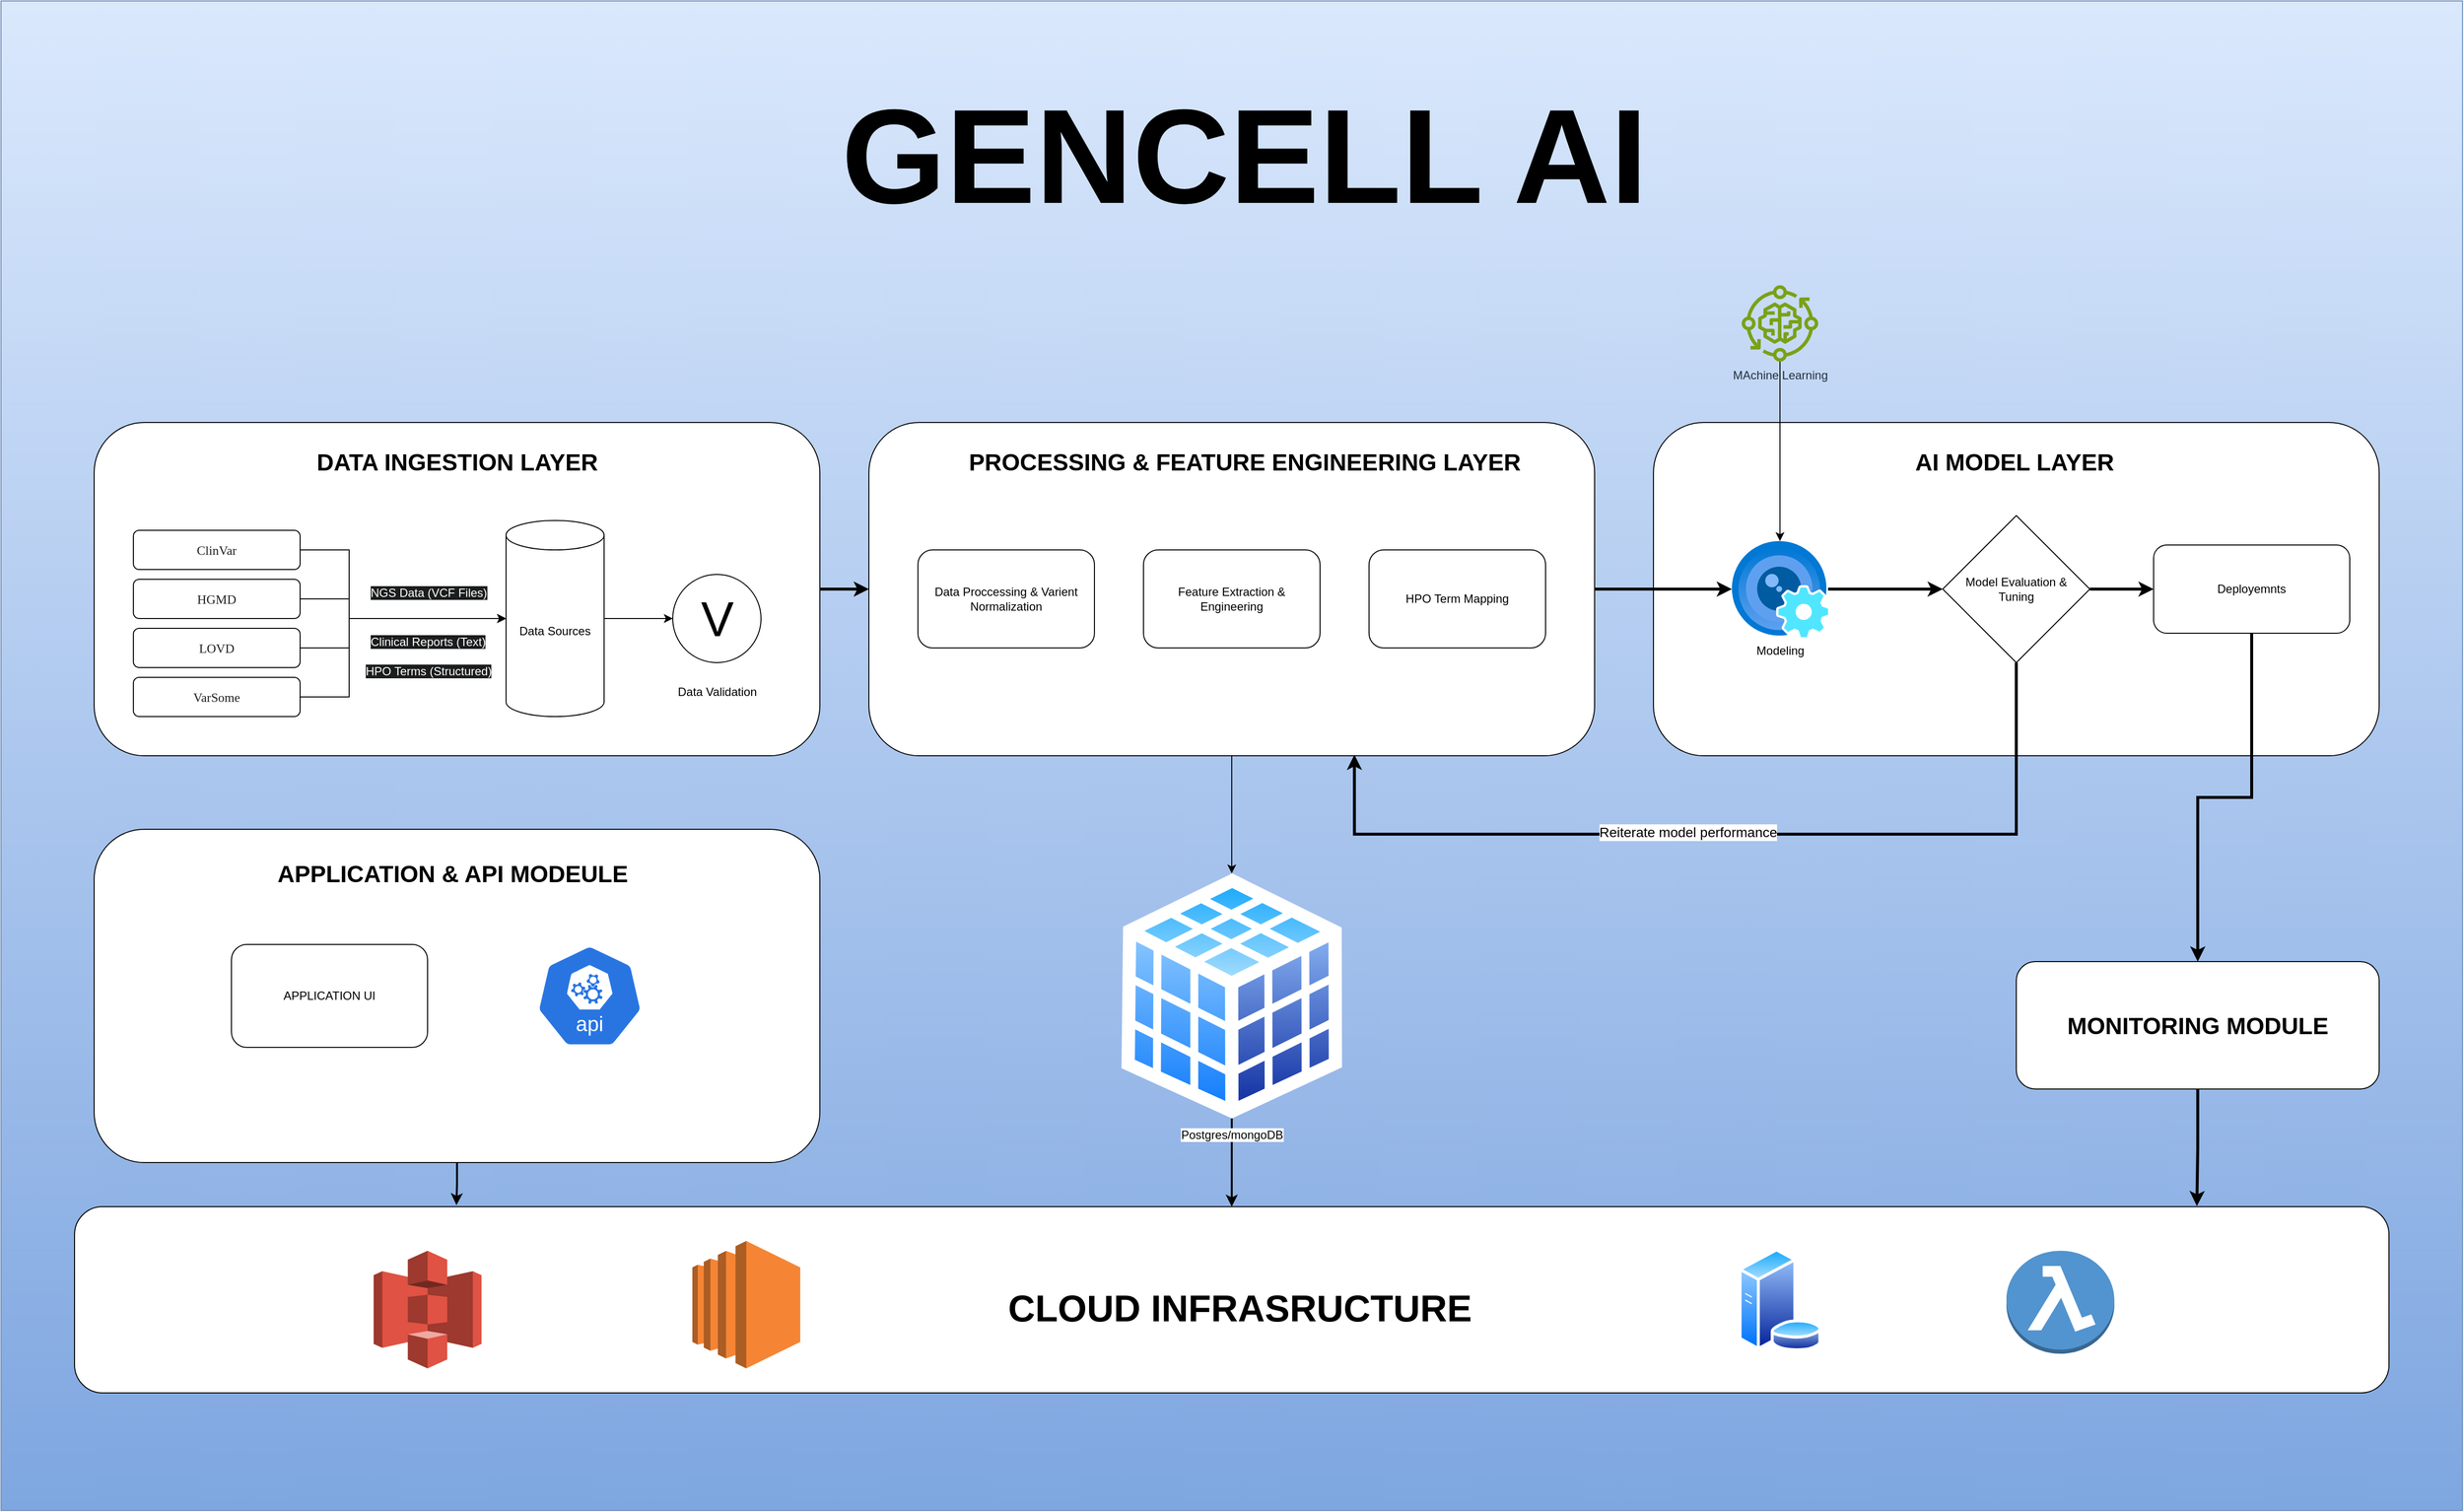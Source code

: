 <mxfile version="26.0.10">
  <diagram name="Page-1" id="QS4vRZ52aA27op-qbDx0">
    <mxGraphModel dx="4220" dy="2692" grid="1" gridSize="10" guides="1" tooltips="1" connect="1" arrows="1" fold="1" page="1" pageScale="1" pageWidth="850" pageHeight="1100" math="0" shadow="0">
      <root>
        <mxCell id="0" />
        <mxCell id="1" parent="0" />
        <mxCell id="bHOFEPqehS2NcX85sN5G-94" value="" style="rounded=0;whiteSpace=wrap;html=1;labelBackgroundColor=light-dark(#FFFFFF,#FFFFFF);fillColor=#dae8fc;strokeColor=#6c8ebf;gradientColor=#7ea6e0;" vertex="1" parent="1">
          <mxGeometry x="20" y="150" width="2510" height="1540" as="geometry" />
        </mxCell>
        <mxCell id="bHOFEPqehS2NcX85sN5G-60" value="" style="rounded=1;whiteSpace=wrap;html=1;" vertex="1" parent="1">
          <mxGeometry x="1705" y="580" width="740" height="340" as="geometry" />
        </mxCell>
        <mxCell id="bHOFEPqehS2NcX85sN5G-59" style="edgeStyle=orthogonalEdgeStyle;rounded=0;orthogonalLoop=1;jettySize=auto;html=1;entryX=0;entryY=0.5;entryDx=0;entryDy=0;strokeWidth=3;" edge="1" parent="1" source="bHOFEPqehS2NcX85sN5G-48" target="bHOFEPqehS2NcX85sN5G-51">
          <mxGeometry relative="1" as="geometry" />
        </mxCell>
        <mxCell id="bHOFEPqehS2NcX85sN5G-48" value="" style="rounded=1;whiteSpace=wrap;html=1;" vertex="1" parent="1">
          <mxGeometry x="115" y="580" width="740" height="340" as="geometry" />
        </mxCell>
        <mxCell id="bHOFEPqehS2NcX85sN5G-46" value="" style="edgeStyle=orthogonalEdgeStyle;rounded=0;orthogonalLoop=1;jettySize=auto;html=1;" edge="1" parent="1" source="bHOFEPqehS2NcX85sN5G-32" target="bHOFEPqehS2NcX85sN5G-45">
          <mxGeometry relative="1" as="geometry" />
        </mxCell>
        <mxCell id="bHOFEPqehS2NcX85sN5G-32" value="Data Sources" style="shape=cylinder3;whiteSpace=wrap;html=1;boundedLbl=1;backgroundOutline=1;size=15;" vertex="1" parent="1">
          <mxGeometry x="535" y="680" width="100" height="200" as="geometry" />
        </mxCell>
        <mxCell id="bHOFEPqehS2NcX85sN5G-37" style="edgeStyle=orthogonalEdgeStyle;rounded=0;orthogonalLoop=1;jettySize=auto;html=1;" edge="1" parent="1" source="bHOFEPqehS2NcX85sN5G-33" target="bHOFEPqehS2NcX85sN5G-32">
          <mxGeometry relative="1" as="geometry">
            <Array as="points">
              <mxPoint x="375" y="710" />
              <mxPoint x="375" y="780" />
            </Array>
          </mxGeometry>
        </mxCell>
        <mxCell id="bHOFEPqehS2NcX85sN5G-33" value="&lt;span style=&quot;color: rgb(32, 33, 36); font-family: &amp;quot;Google Sans&amp;quot;; font-size: 13px; text-align: left; white-space-collapse: preserve; background-color: rgb(255, 255, 255);&quot;&gt;ClinVar&lt;/span&gt;" style="rounded=1;whiteSpace=wrap;html=1;" vertex="1" parent="1">
          <mxGeometry x="155" y="690" width="170" height="40" as="geometry" />
        </mxCell>
        <mxCell id="bHOFEPqehS2NcX85sN5G-38" value="" style="edgeStyle=orthogonalEdgeStyle;rounded=0;orthogonalLoop=1;jettySize=auto;html=1;" edge="1" parent="1" source="bHOFEPqehS2NcX85sN5G-34" target="bHOFEPqehS2NcX85sN5G-32">
          <mxGeometry relative="1" as="geometry">
            <Array as="points">
              <mxPoint x="375" y="760" />
              <mxPoint x="375" y="780" />
            </Array>
          </mxGeometry>
        </mxCell>
        <mxCell id="bHOFEPqehS2NcX85sN5G-34" value="&lt;span style=&quot;color: rgb(32, 33, 36); font-family: &amp;quot;Google Sans&amp;quot;; font-size: 13px; text-align: left; white-space-collapse: preserve; background-color: rgb(255, 255, 255);&quot;&gt;HGMD&lt;/span&gt;" style="rounded=1;whiteSpace=wrap;html=1;" vertex="1" parent="1">
          <mxGeometry x="155" y="740" width="170" height="40" as="geometry" />
        </mxCell>
        <mxCell id="bHOFEPqehS2NcX85sN5G-39" value="" style="edgeStyle=orthogonalEdgeStyle;rounded=0;orthogonalLoop=1;jettySize=auto;html=1;" edge="1" parent="1" source="bHOFEPqehS2NcX85sN5G-35" target="bHOFEPqehS2NcX85sN5G-32">
          <mxGeometry relative="1" as="geometry">
            <Array as="points">
              <mxPoint x="375" y="810" />
              <mxPoint x="375" y="780" />
            </Array>
          </mxGeometry>
        </mxCell>
        <mxCell id="bHOFEPqehS2NcX85sN5G-35" value="&lt;span style=&quot;color: rgb(32, 33, 36); font-family: &amp;quot;Google Sans&amp;quot;; font-size: 13px; text-align: left; white-space-collapse: preserve; background-color: rgb(255, 255, 255);&quot;&gt;LOVD&lt;/span&gt;" style="rounded=1;whiteSpace=wrap;html=1;" vertex="1" parent="1">
          <mxGeometry x="155" y="790" width="170" height="40" as="geometry" />
        </mxCell>
        <mxCell id="bHOFEPqehS2NcX85sN5G-40" value="" style="edgeStyle=orthogonalEdgeStyle;rounded=0;orthogonalLoop=1;jettySize=auto;html=1;" edge="1" parent="1" source="bHOFEPqehS2NcX85sN5G-36" target="bHOFEPqehS2NcX85sN5G-32">
          <mxGeometry relative="1" as="geometry">
            <Array as="points">
              <mxPoint x="375" y="860" />
              <mxPoint x="375" y="780" />
            </Array>
          </mxGeometry>
        </mxCell>
        <mxCell id="bHOFEPqehS2NcX85sN5G-36" value="&lt;span style=&quot;color: rgb(32, 33, 36); font-family: &amp;quot;Google Sans&amp;quot;; font-size: 13px; text-align: left; white-space-collapse: preserve; background-color: rgb(255, 255, 255);&quot;&gt;VarSome&lt;/span&gt;" style="rounded=1;whiteSpace=wrap;html=1;" vertex="1" parent="1">
          <mxGeometry x="155" y="840" width="170" height="40" as="geometry" />
        </mxCell>
        <mxCell id="bHOFEPqehS2NcX85sN5G-41" value="&lt;span style=&quot;color: rgb(255, 255, 255); font-family: Helvetica; font-size: 12px; font-style: normal; font-variant-ligatures: normal; font-variant-caps: normal; font-weight: 400; letter-spacing: normal; orphans: 2; text-align: left; text-indent: 0px; text-transform: none; widows: 2; word-spacing: 0px; -webkit-text-stroke-width: 0px; white-space: nowrap; background-color: rgb(27, 29, 30); text-decoration-thickness: initial; text-decoration-style: initial; text-decoration-color: initial; display: inline !important; float: none;&quot;&gt;NGS Data (VCF Files)&lt;/span&gt;" style="text;whiteSpace=wrap;html=1;" vertex="1" parent="1">
          <mxGeometry x="395" y="740" width="120" height="20" as="geometry" />
        </mxCell>
        <mxCell id="bHOFEPqehS2NcX85sN5G-43" value="&lt;span style=&quot;color: rgb(255, 255, 255); font-family: Helvetica; font-size: 12px; font-style: normal; font-variant-ligatures: normal; font-variant-caps: normal; font-weight: 400; letter-spacing: normal; orphans: 2; text-align: left; text-indent: 0px; text-transform: none; widows: 2; word-spacing: 0px; -webkit-text-stroke-width: 0px; white-space: nowrap; background-color: rgb(27, 29, 30); text-decoration-thickness: initial; text-decoration-style: initial; text-decoration-color: initial; display: inline !important; float: none;&quot;&gt;Clinical Reports (Text)&lt;/span&gt;" style="text;whiteSpace=wrap;html=1;" vertex="1" parent="1">
          <mxGeometry x="395" y="790" width="120" height="20" as="geometry" />
        </mxCell>
        <mxCell id="bHOFEPqehS2NcX85sN5G-44" value="&lt;span style=&quot;color: rgb(255, 255, 255); font-family: Helvetica; font-size: 12px; font-style: normal; font-variant-ligatures: normal; font-variant-caps: normal; font-weight: 400; letter-spacing: normal; orphans: 2; text-align: left; text-indent: 0px; text-transform: none; widows: 2; word-spacing: 0px; -webkit-text-stroke-width: 0px; white-space: nowrap; background-color: rgb(27, 29, 30); text-decoration-thickness: initial; text-decoration-style: initial; text-decoration-color: initial; display: inline !important; float: none;&quot;&gt;HPO Terms (Structured)&lt;/span&gt;" style="text;whiteSpace=wrap;html=1;" vertex="1" parent="1">
          <mxGeometry x="390" y="820" width="130" height="20" as="geometry" />
        </mxCell>
        <mxCell id="bHOFEPqehS2NcX85sN5G-45" value="V" style="verticalLabelPosition=middle;shadow=0;dashed=0;align=center;html=1;verticalAlign=middle;strokeWidth=1;shape=ellipse;aspect=fixed;fontSize=50;" vertex="1" parent="1">
          <mxGeometry x="705" y="735" width="90" height="90" as="geometry" />
        </mxCell>
        <mxCell id="bHOFEPqehS2NcX85sN5G-47" value="Data Validation" style="text;html=1;align=center;verticalAlign=middle;resizable=0;points=[];autosize=1;strokeColor=none;fillColor=none;" vertex="1" parent="1">
          <mxGeometry x="700" y="840" width="100" height="30" as="geometry" />
        </mxCell>
        <mxCell id="bHOFEPqehS2NcX85sN5G-49" value="&lt;h1 style=&quot;margin-top: 0px;&quot;&gt;DATA INGESTION LAYER&lt;/h1&gt;&lt;p&gt;&lt;br&gt;&lt;/p&gt;" style="text;html=1;whiteSpace=wrap;overflow=hidden;rounded=0;" vertex="1" parent="1">
          <mxGeometry x="340" y="600" width="290" height="40" as="geometry" />
        </mxCell>
        <mxCell id="bHOFEPqehS2NcX85sN5G-57" style="edgeStyle=orthogonalEdgeStyle;rounded=0;orthogonalLoop=1;jettySize=auto;html=1;" edge="1" parent="1" source="bHOFEPqehS2NcX85sN5G-51" target="bHOFEPqehS2NcX85sN5G-56">
          <mxGeometry relative="1" as="geometry" />
        </mxCell>
        <mxCell id="bHOFEPqehS2NcX85sN5G-61" style="edgeStyle=orthogonalEdgeStyle;rounded=0;orthogonalLoop=1;jettySize=auto;html=1;strokeWidth=3;" edge="1" parent="1" source="bHOFEPqehS2NcX85sN5G-51" target="bHOFEPqehS2NcX85sN5G-63">
          <mxGeometry relative="1" as="geometry" />
        </mxCell>
        <mxCell id="bHOFEPqehS2NcX85sN5G-51" value="" style="rounded=1;whiteSpace=wrap;html=1;" vertex="1" parent="1">
          <mxGeometry x="905" y="580" width="740" height="340" as="geometry" />
        </mxCell>
        <mxCell id="bHOFEPqehS2NcX85sN5G-52" value="&lt;h1 style=&quot;margin-top: 0px;&quot;&gt;PROCESSING &amp;amp; FEATURE ENGINEERING LAYER&lt;/h1&gt;" style="text;html=1;whiteSpace=wrap;overflow=hidden;rounded=0;" vertex="1" parent="1">
          <mxGeometry x="1005" y="600" width="570" height="40" as="geometry" />
        </mxCell>
        <mxCell id="bHOFEPqehS2NcX85sN5G-53" value="Data Proccessing &amp;amp; Varient Normalization" style="rounded=1;whiteSpace=wrap;html=1;" vertex="1" parent="1">
          <mxGeometry x="955" y="710" width="180" height="100" as="geometry" />
        </mxCell>
        <mxCell id="bHOFEPqehS2NcX85sN5G-54" value="Feature Extraction &amp;amp; &lt;br&gt;Engineering" style="rounded=1;whiteSpace=wrap;html=1;" vertex="1" parent="1">
          <mxGeometry x="1185" y="710" width="180" height="100" as="geometry" />
        </mxCell>
        <mxCell id="bHOFEPqehS2NcX85sN5G-55" value="HPO Term Mapping" style="rounded=1;whiteSpace=wrap;html=1;" vertex="1" parent="1">
          <mxGeometry x="1415" y="710" width="180" height="100" as="geometry" />
        </mxCell>
        <mxCell id="bHOFEPqehS2NcX85sN5G-89" style="edgeStyle=orthogonalEdgeStyle;rounded=0;orthogonalLoop=1;jettySize=auto;html=1;entryX=0.5;entryY=0;entryDx=0;entryDy=0;strokeWidth=2;" edge="1" parent="1" source="bHOFEPqehS2NcX85sN5G-56" target="bHOFEPqehS2NcX85sN5G-75">
          <mxGeometry relative="1" as="geometry" />
        </mxCell>
        <mxCell id="bHOFEPqehS2NcX85sN5G-56" value="Postgres/mongoDB" style="image;aspect=fixed;perimeter=ellipsePerimeter;html=1;align=center;shadow=0;dashed=0;spacingTop=3;image=img/lib/active_directory/database_cube.svg;" vertex="1" parent="1">
          <mxGeometry x="1162.5" y="1040" width="225" height="250" as="geometry" />
        </mxCell>
        <mxCell id="bHOFEPqehS2NcX85sN5G-69" style="edgeStyle=orthogonalEdgeStyle;rounded=0;orthogonalLoop=1;jettySize=auto;html=1;entryX=0;entryY=0.5;entryDx=0;entryDy=0;strokeWidth=3;" edge="1" parent="1" source="bHOFEPqehS2NcX85sN5G-63" target="bHOFEPqehS2NcX85sN5G-64">
          <mxGeometry relative="1" as="geometry" />
        </mxCell>
        <mxCell id="bHOFEPqehS2NcX85sN5G-63" value="Modeling" style="image;aspect=fixed;html=1;points=[];align=center;fontSize=12;image=img/lib/azure2/ai_machine_learning/Custom_Vision.svg;" vertex="1" parent="1">
          <mxGeometry x="1785" y="701" width="98" height="98" as="geometry" />
        </mxCell>
        <mxCell id="bHOFEPqehS2NcX85sN5G-71" style="edgeStyle=orthogonalEdgeStyle;rounded=0;orthogonalLoop=1;jettySize=auto;html=1;entryX=0;entryY=0.5;entryDx=0;entryDy=0;strokeWidth=3;" edge="1" parent="1" source="bHOFEPqehS2NcX85sN5G-64" target="bHOFEPqehS2NcX85sN5G-68">
          <mxGeometry relative="1" as="geometry" />
        </mxCell>
        <mxCell id="bHOFEPqehS2NcX85sN5G-64" value="Model Evaluation &amp;amp; &lt;br&gt;Tuning" style="rhombus;whiteSpace=wrap;html=1;" vertex="1" parent="1">
          <mxGeometry x="2000" y="675" width="150" height="150" as="geometry" />
        </mxCell>
        <mxCell id="bHOFEPqehS2NcX85sN5G-66" style="edgeStyle=orthogonalEdgeStyle;rounded=0;orthogonalLoop=1;jettySize=auto;html=1;" edge="1" parent="1" source="bHOFEPqehS2NcX85sN5G-65" target="bHOFEPqehS2NcX85sN5G-63">
          <mxGeometry relative="1" as="geometry" />
        </mxCell>
        <mxCell id="bHOFEPqehS2NcX85sN5G-65" value="MAchine Learning" style="sketch=0;outlineConnect=0;fontColor=#232F3E;gradientColor=none;fillColor=#7AA116;strokeColor=none;dashed=0;verticalLabelPosition=bottom;verticalAlign=top;align=center;html=1;fontSize=12;fontStyle=0;aspect=fixed;pointerEvents=1;shape=mxgraph.aws4.iot_greengrass_component_machine_learning;" vertex="1" parent="1">
          <mxGeometry x="1795" y="440" width="78" height="78" as="geometry" />
        </mxCell>
        <mxCell id="bHOFEPqehS2NcX85sN5G-67" value="&lt;h1 style=&quot;margin-top: 0px;&quot;&gt;AI MODEL LAYER&lt;/h1&gt;" style="text;html=1;whiteSpace=wrap;overflow=hidden;rounded=0;" vertex="1" parent="1">
          <mxGeometry x="1970" y="600" width="210" height="40" as="geometry" />
        </mxCell>
        <mxCell id="bHOFEPqehS2NcX85sN5G-74" style="edgeStyle=orthogonalEdgeStyle;rounded=0;orthogonalLoop=1;jettySize=auto;html=1;entryX=0.5;entryY=0;entryDx=0;entryDy=0;strokeWidth=3;" edge="1" parent="1" source="bHOFEPqehS2NcX85sN5G-68" target="bHOFEPqehS2NcX85sN5G-72">
          <mxGeometry relative="1" as="geometry" />
        </mxCell>
        <mxCell id="bHOFEPqehS2NcX85sN5G-68" value="Deployemnts" style="rounded=1;whiteSpace=wrap;html=1;" vertex="1" parent="1">
          <mxGeometry x="2215" y="705" width="200" height="90" as="geometry" />
        </mxCell>
        <mxCell id="bHOFEPqehS2NcX85sN5G-70" style="edgeStyle=orthogonalEdgeStyle;rounded=0;orthogonalLoop=1;jettySize=auto;html=1;entryX=0.669;entryY=0.997;entryDx=0;entryDy=0;entryPerimeter=0;strokeWidth=3;" edge="1" parent="1" source="bHOFEPqehS2NcX85sN5G-64" target="bHOFEPqehS2NcX85sN5G-51">
          <mxGeometry relative="1" as="geometry">
            <Array as="points">
              <mxPoint x="2075" y="1000" />
              <mxPoint x="1400" y="1000" />
            </Array>
          </mxGeometry>
        </mxCell>
        <mxCell id="bHOFEPqehS2NcX85sN5G-92" value="&lt;font style=&quot;font-size: 14px;&quot;&gt;Reiterate model performance&lt;/font&gt;" style="edgeLabel;html=1;align=center;verticalAlign=middle;resizable=0;points=[];" vertex="1" connectable="0" parent="bHOFEPqehS2NcX85sN5G-70">
          <mxGeometry x="0.098" y="-2" relative="1" as="geometry">
            <mxPoint x="1" as="offset" />
          </mxGeometry>
        </mxCell>
        <mxCell id="bHOFEPqehS2NcX85sN5G-72" value="" style="rounded=1;whiteSpace=wrap;html=1;" vertex="1" parent="1">
          <mxGeometry x="2075" y="1130" width="370" height="130" as="geometry" />
        </mxCell>
        <mxCell id="bHOFEPqehS2NcX85sN5G-73" value="&lt;h1 style=&quot;margin-top: 0px;&quot;&gt;MONITORING MODULE&lt;/h1&gt;" style="text;html=1;whiteSpace=wrap;overflow=hidden;rounded=0;" vertex="1" parent="1">
          <mxGeometry x="2125" y="1175" width="280" height="75" as="geometry" />
        </mxCell>
        <mxCell id="bHOFEPqehS2NcX85sN5G-75" value="" style="rounded=1;whiteSpace=wrap;html=1;" vertex="1" parent="1">
          <mxGeometry x="95" y="1380" width="2360" height="190" as="geometry" />
        </mxCell>
        <mxCell id="bHOFEPqehS2NcX85sN5G-76" value="" style="outlineConnect=0;dashed=0;verticalLabelPosition=bottom;verticalAlign=top;align=center;html=1;shape=mxgraph.aws3.lambda_function;fillColor=#5294CF;gradientColor=none;" vertex="1" parent="1">
          <mxGeometry x="2065" y="1425" width="110" height="105" as="geometry" />
        </mxCell>
        <mxCell id="bHOFEPqehS2NcX85sN5G-77" value="" style="outlineConnect=0;dashed=0;verticalLabelPosition=bottom;verticalAlign=top;align=center;html=1;shape=mxgraph.aws3.s3;fillColor=#E05243;gradientColor=none;" vertex="1" parent="1">
          <mxGeometry x="400" y="1425" width="110" height="120" as="geometry" />
        </mxCell>
        <mxCell id="bHOFEPqehS2NcX85sN5G-78" value="" style="outlineConnect=0;dashed=0;verticalLabelPosition=bottom;verticalAlign=top;align=center;html=1;shape=mxgraph.aws3.ec2;fillColor=#F58534;gradientColor=none;" vertex="1" parent="1">
          <mxGeometry x="725" y="1415" width="110" height="130" as="geometry" />
        </mxCell>
        <mxCell id="bHOFEPqehS2NcX85sN5G-79" value="" style="rounded=1;whiteSpace=wrap;html=1;" vertex="1" parent="1">
          <mxGeometry x="115" y="995" width="740" height="340" as="geometry" />
        </mxCell>
        <mxCell id="bHOFEPqehS2NcX85sN5G-82" style="edgeStyle=orthogonalEdgeStyle;rounded=0;orthogonalLoop=1;jettySize=auto;html=1;entryX=0.165;entryY=-0.008;entryDx=0;entryDy=0;entryPerimeter=0;strokeWidth=2;" edge="1" parent="1" source="bHOFEPqehS2NcX85sN5G-79" target="bHOFEPqehS2NcX85sN5G-75">
          <mxGeometry relative="1" as="geometry" />
        </mxCell>
        <mxCell id="bHOFEPqehS2NcX85sN5G-83" value="&lt;h1 style=&quot;margin-top: 0px;&quot;&gt;APPLICATION &amp;amp; API MODEULE&lt;/h1&gt;" style="text;html=1;whiteSpace=wrap;overflow=hidden;rounded=0;" vertex="1" parent="1">
          <mxGeometry x="300" y="1020" width="370" height="40" as="geometry" />
        </mxCell>
        <mxCell id="bHOFEPqehS2NcX85sN5G-84" value="" style="image;aspect=fixed;perimeter=ellipsePerimeter;html=1;align=center;shadow=0;dashed=0;spacingTop=3;image=img/lib/active_directory/database_server.svg;" vertex="1" parent="1">
          <mxGeometry x="1790.95" y="1422.5" width="86.1" height="105" as="geometry" />
        </mxCell>
        <mxCell id="bHOFEPqehS2NcX85sN5G-85" value="&lt;h1 style=&quot;margin-top: 0px;&quot;&gt;&lt;font style=&quot;font-size: 38px;&quot;&gt;CLOUD INFRASRUCTURE&lt;/font&gt;&lt;/h1&gt;" style="text;html=1;whiteSpace=wrap;overflow=hidden;rounded=0;" vertex="1" parent="1">
          <mxGeometry x="1045" y="1455" width="490" height="40" as="geometry" />
        </mxCell>
        <mxCell id="bHOFEPqehS2NcX85sN5G-88" style="edgeStyle=orthogonalEdgeStyle;rounded=0;orthogonalLoop=1;jettySize=auto;html=1;entryX=0.917;entryY=-0.003;entryDx=0;entryDy=0;entryPerimeter=0;strokeWidth=3;" edge="1" parent="1" source="bHOFEPqehS2NcX85sN5G-72" target="bHOFEPqehS2NcX85sN5G-75">
          <mxGeometry relative="1" as="geometry" />
        </mxCell>
        <mxCell id="bHOFEPqehS2NcX85sN5G-90" value="" style="aspect=fixed;sketch=0;html=1;dashed=0;whitespace=wrap;verticalLabelPosition=bottom;verticalAlign=top;fillColor=#2875E2;strokeColor=#ffffff;points=[[0.005,0.63,0],[0.1,0.2,0],[0.9,0.2,0],[0.5,0,0],[0.995,0.63,0],[0.72,0.99,0],[0.5,1,0],[0.28,0.99,0]];shape=mxgraph.kubernetes.icon2;kubernetesLabel=1;prIcon=api" vertex="1" parent="1">
          <mxGeometry x="565.62" y="1112.5" width="109.38" height="105" as="geometry" />
        </mxCell>
        <mxCell id="bHOFEPqehS2NcX85sN5G-91" value="APPLICATION UI" style="rounded=1;whiteSpace=wrap;html=1;" vertex="1" parent="1">
          <mxGeometry x="255" y="1112.5" width="200" height="105" as="geometry" />
        </mxCell>
        <mxCell id="bHOFEPqehS2NcX85sN5G-95" value="" style="shape=image;verticalLabelPosition=bottom;labelBackgroundColor=default;verticalAlign=top;aspect=fixed;imageAspect=0;image=https://gencellpharma.com/wp-content/uploads/2022/09/Recurso-719.png;" vertex="1" parent="1">
          <mxGeometry x="155" y="290" width="556.14" height="120" as="geometry" />
        </mxCell>
        <mxCell id="bHOFEPqehS2NcX85sN5G-96" value="&lt;h1 style=&quot;margin-top: 0px;&quot;&gt;&lt;font style=&quot;font-size: 137px;&quot;&gt;GENCELL AI&lt;/font&gt;&lt;/h1&gt;" style="text;html=1;whiteSpace=wrap;overflow=hidden;rounded=0;" vertex="1" parent="1">
          <mxGeometry x="875" y="220" width="830" height="180" as="geometry" />
        </mxCell>
      </root>
    </mxGraphModel>
  </diagram>
</mxfile>
